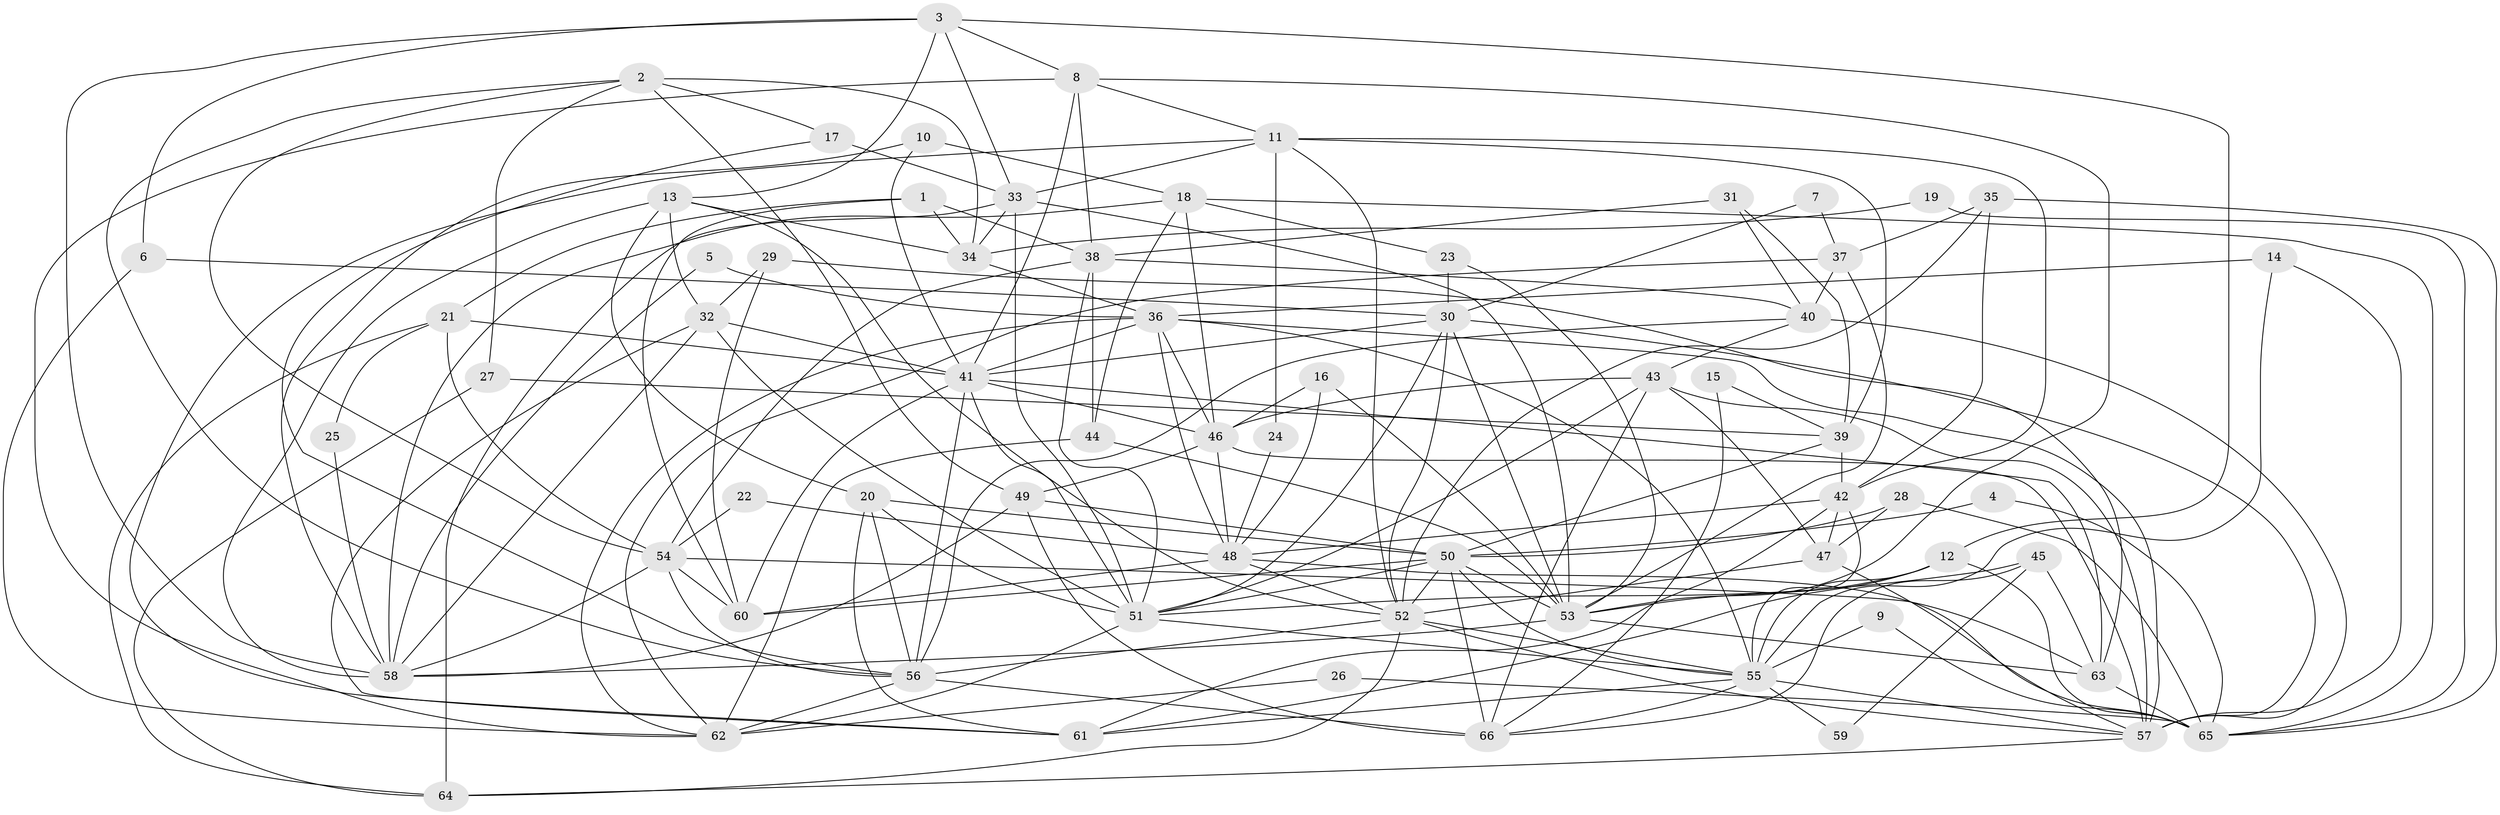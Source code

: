 // original degree distribution, {2: 0.15267175572519084, 3: 0.3053435114503817, 6: 0.0916030534351145, 5: 0.15267175572519084, 4: 0.22137404580152673, 7: 0.05343511450381679, 10: 0.007633587786259542, 8: 0.007633587786259542, 9: 0.007633587786259542}
// Generated by graph-tools (version 1.1) at 2025/50/03/09/25 03:50:14]
// undirected, 66 vertices, 186 edges
graph export_dot {
graph [start="1"]
  node [color=gray90,style=filled];
  1;
  2;
  3;
  4;
  5;
  6;
  7;
  8;
  9;
  10;
  11;
  12;
  13;
  14;
  15;
  16;
  17;
  18;
  19;
  20;
  21;
  22;
  23;
  24;
  25;
  26;
  27;
  28;
  29;
  30;
  31;
  32;
  33;
  34;
  35;
  36;
  37;
  38;
  39;
  40;
  41;
  42;
  43;
  44;
  45;
  46;
  47;
  48;
  49;
  50;
  51;
  52;
  53;
  54;
  55;
  56;
  57;
  58;
  59;
  60;
  61;
  62;
  63;
  64;
  65;
  66;
  1 -- 21 [weight=1.0];
  1 -- 34 [weight=1.0];
  1 -- 38 [weight=1.0];
  1 -- 60 [weight=1.0];
  2 -- 17 [weight=1.0];
  2 -- 27 [weight=1.0];
  2 -- 34 [weight=1.0];
  2 -- 49 [weight=1.0];
  2 -- 54 [weight=1.0];
  2 -- 56 [weight=1.0];
  3 -- 6 [weight=1.0];
  3 -- 8 [weight=1.0];
  3 -- 12 [weight=1.0];
  3 -- 13 [weight=1.0];
  3 -- 33 [weight=1.0];
  3 -- 58 [weight=1.0];
  4 -- 50 [weight=1.0];
  4 -- 65 [weight=1.0];
  5 -- 36 [weight=1.0];
  5 -- 58 [weight=1.0];
  6 -- 30 [weight=1.0];
  6 -- 62 [weight=1.0];
  7 -- 30 [weight=1.0];
  7 -- 37 [weight=1.0];
  8 -- 11 [weight=1.0];
  8 -- 38 [weight=1.0];
  8 -- 41 [weight=1.0];
  8 -- 53 [weight=1.0];
  8 -- 61 [weight=1.0];
  9 -- 55 [weight=1.0];
  9 -- 65 [weight=1.0];
  10 -- 18 [weight=1.0];
  10 -- 41 [weight=1.0];
  10 -- 58 [weight=1.0];
  11 -- 24 [weight=1.0];
  11 -- 33 [weight=1.0];
  11 -- 39 [weight=1.0];
  11 -- 42 [weight=1.0];
  11 -- 52 [weight=1.0];
  11 -- 62 [weight=1.0];
  12 -- 53 [weight=1.0];
  12 -- 55 [weight=1.0];
  12 -- 61 [weight=1.0];
  12 -- 65 [weight=1.0];
  13 -- 20 [weight=1.0];
  13 -- 32 [weight=1.0];
  13 -- 34 [weight=1.0];
  13 -- 52 [weight=1.0];
  13 -- 58 [weight=1.0];
  14 -- 36 [weight=1.0];
  14 -- 55 [weight=1.0];
  14 -- 57 [weight=1.0];
  15 -- 39 [weight=1.0];
  15 -- 66 [weight=1.0];
  16 -- 46 [weight=1.0];
  16 -- 48 [weight=1.0];
  16 -- 53 [weight=1.0];
  17 -- 33 [weight=1.0];
  17 -- 56 [weight=1.0];
  18 -- 23 [weight=1.0];
  18 -- 44 [weight=1.0];
  18 -- 46 [weight=1.0];
  18 -- 58 [weight=1.0];
  18 -- 65 [weight=1.0];
  19 -- 34 [weight=1.0];
  19 -- 65 [weight=1.0];
  20 -- 50 [weight=1.0];
  20 -- 51 [weight=1.0];
  20 -- 56 [weight=2.0];
  20 -- 61 [weight=1.0];
  21 -- 25 [weight=1.0];
  21 -- 41 [weight=2.0];
  21 -- 54 [weight=1.0];
  21 -- 64 [weight=1.0];
  22 -- 48 [weight=1.0];
  22 -- 54 [weight=1.0];
  23 -- 30 [weight=1.0];
  23 -- 53 [weight=1.0];
  24 -- 48 [weight=1.0];
  25 -- 58 [weight=1.0];
  26 -- 62 [weight=1.0];
  26 -- 65 [weight=1.0];
  27 -- 39 [weight=1.0];
  27 -- 64 [weight=1.0];
  28 -- 47 [weight=1.0];
  28 -- 50 [weight=1.0];
  28 -- 65 [weight=1.0];
  29 -- 32 [weight=1.0];
  29 -- 60 [weight=1.0];
  29 -- 63 [weight=1.0];
  30 -- 41 [weight=1.0];
  30 -- 51 [weight=1.0];
  30 -- 52 [weight=1.0];
  30 -- 53 [weight=1.0];
  30 -- 57 [weight=1.0];
  31 -- 38 [weight=1.0];
  31 -- 39 [weight=1.0];
  31 -- 40 [weight=1.0];
  32 -- 41 [weight=1.0];
  32 -- 51 [weight=1.0];
  32 -- 58 [weight=1.0];
  32 -- 61 [weight=1.0];
  33 -- 34 [weight=1.0];
  33 -- 51 [weight=2.0];
  33 -- 53 [weight=1.0];
  33 -- 64 [weight=1.0];
  34 -- 36 [weight=1.0];
  35 -- 37 [weight=1.0];
  35 -- 42 [weight=1.0];
  35 -- 52 [weight=1.0];
  35 -- 65 [weight=1.0];
  36 -- 41 [weight=1.0];
  36 -- 46 [weight=1.0];
  36 -- 48 [weight=1.0];
  36 -- 55 [weight=1.0];
  36 -- 57 [weight=1.0];
  36 -- 62 [weight=1.0];
  37 -- 40 [weight=1.0];
  37 -- 53 [weight=1.0];
  37 -- 62 [weight=1.0];
  38 -- 40 [weight=1.0];
  38 -- 44 [weight=1.0];
  38 -- 51 [weight=1.0];
  38 -- 54 [weight=1.0];
  39 -- 42 [weight=1.0];
  39 -- 50 [weight=1.0];
  40 -- 43 [weight=1.0];
  40 -- 56 [weight=1.0];
  40 -- 57 [weight=1.0];
  41 -- 46 [weight=1.0];
  41 -- 51 [weight=1.0];
  41 -- 56 [weight=1.0];
  41 -- 60 [weight=1.0];
  41 -- 63 [weight=1.0];
  42 -- 47 [weight=1.0];
  42 -- 48 [weight=1.0];
  42 -- 55 [weight=1.0];
  42 -- 61 [weight=1.0];
  43 -- 46 [weight=1.0];
  43 -- 47 [weight=1.0];
  43 -- 51 [weight=1.0];
  43 -- 57 [weight=1.0];
  43 -- 66 [weight=1.0];
  44 -- 53 [weight=1.0];
  44 -- 62 [weight=1.0];
  45 -- 51 [weight=1.0];
  45 -- 59 [weight=1.0];
  45 -- 63 [weight=1.0];
  45 -- 66 [weight=1.0];
  46 -- 48 [weight=1.0];
  46 -- 49 [weight=1.0];
  46 -- 57 [weight=1.0];
  47 -- 52 [weight=1.0];
  47 -- 57 [weight=1.0];
  48 -- 52 [weight=1.0];
  48 -- 60 [weight=1.0];
  48 -- 65 [weight=1.0];
  49 -- 50 [weight=1.0];
  49 -- 58 [weight=1.0];
  49 -- 66 [weight=1.0];
  50 -- 51 [weight=1.0];
  50 -- 52 [weight=1.0];
  50 -- 53 [weight=1.0];
  50 -- 55 [weight=1.0];
  50 -- 60 [weight=2.0];
  50 -- 66 [weight=1.0];
  51 -- 55 [weight=1.0];
  51 -- 62 [weight=1.0];
  52 -- 55 [weight=1.0];
  52 -- 56 [weight=1.0];
  52 -- 57 [weight=1.0];
  52 -- 64 [weight=1.0];
  53 -- 58 [weight=1.0];
  53 -- 63 [weight=1.0];
  54 -- 56 [weight=1.0];
  54 -- 58 [weight=1.0];
  54 -- 60 [weight=1.0];
  54 -- 63 [weight=1.0];
  55 -- 57 [weight=2.0];
  55 -- 59 [weight=1.0];
  55 -- 61 [weight=1.0];
  55 -- 66 [weight=1.0];
  56 -- 62 [weight=1.0];
  56 -- 66 [weight=2.0];
  57 -- 64 [weight=1.0];
  63 -- 65 [weight=1.0];
}
